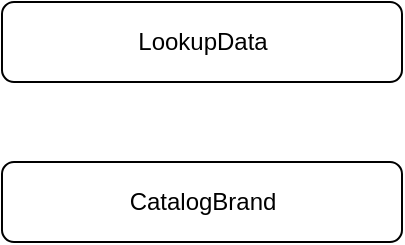 <mxfile>
    <diagram id="Y6pyNk_9VMkp1u8MjLGN" name="第 1 页">
        <mxGraphModel dx="123" dy="578" grid="1" gridSize="10" guides="1" tooltips="1" connect="1" arrows="1" fold="1" page="1" pageScale="1" pageWidth="827" pageHeight="1169" math="0" shadow="0">
            <root>
                <mxCell id="0"/>
                <mxCell id="1" parent="0"/>
                <mxCell id="11" value="LookupData" style="html=1;rounded=1;" vertex="1" parent="1">
                    <mxGeometry x="80" y="40" width="200" height="40" as="geometry"/>
                </mxCell>
                <mxCell id="13" value="CatalogBrand" style="html=1;rounded=1;" vertex="1" parent="1">
                    <mxGeometry x="80" y="120" width="200" height="40" as="geometry"/>
                </mxCell>
            </root>
        </mxGraphModel>
    </diagram>
</mxfile>